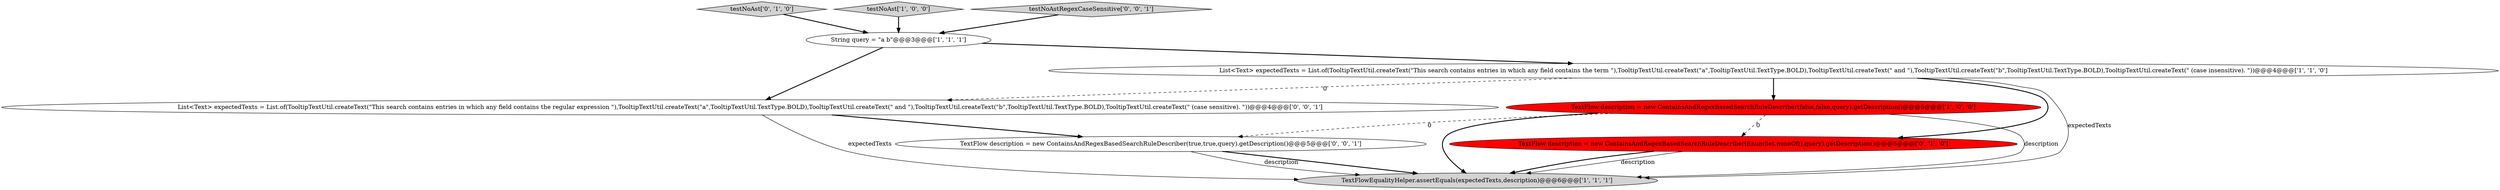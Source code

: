 digraph {
4 [style = filled, label = "List<Text> expectedTexts = List.of(TooltipTextUtil.createText(\"This search contains entries in which any field contains the term \"),TooltipTextUtil.createText(\"a\",TooltipTextUtil.TextType.BOLD),TooltipTextUtil.createText(\" and \"),TooltipTextUtil.createText(\"b\",TooltipTextUtil.TextType.BOLD),TooltipTextUtil.createText(\" (case insensitive). \"))@@@4@@@['1', '1', '0']", fillcolor = white, shape = ellipse image = "AAA0AAABBB1BBB"];
9 [style = filled, label = "TextFlow description = new ContainsAndRegexBasedSearchRuleDescriber(true,true,query).getDescription()@@@5@@@['0', '0', '1']", fillcolor = white, shape = ellipse image = "AAA0AAABBB3BBB"];
5 [style = filled, label = "testNoAst['0', '1', '0']", fillcolor = lightgray, shape = diamond image = "AAA0AAABBB2BBB"];
2 [style = filled, label = "String query = \"a b\"@@@3@@@['1', '1', '1']", fillcolor = white, shape = ellipse image = "AAA0AAABBB1BBB"];
1 [style = filled, label = "TextFlowEqualityHelper.assertEquals(expectedTexts,description)@@@6@@@['1', '1', '1']", fillcolor = lightgray, shape = ellipse image = "AAA0AAABBB1BBB"];
3 [style = filled, label = "testNoAst['1', '0', '0']", fillcolor = lightgray, shape = diamond image = "AAA0AAABBB1BBB"];
7 [style = filled, label = "List<Text> expectedTexts = List.of(TooltipTextUtil.createText(\"This search contains entries in which any field contains the regular expression \"),TooltipTextUtil.createText(\"a\",TooltipTextUtil.TextType.BOLD),TooltipTextUtil.createText(\" and \"),TooltipTextUtil.createText(\"b\",TooltipTextUtil.TextType.BOLD),TooltipTextUtil.createText(\" (case sensitive). \"))@@@4@@@['0', '0', '1']", fillcolor = white, shape = ellipse image = "AAA0AAABBB3BBB"];
0 [style = filled, label = "TextFlow description = new ContainsAndRegexBasedSearchRuleDescriber(false,false,query).getDescription()@@@5@@@['1', '0', '0']", fillcolor = red, shape = ellipse image = "AAA1AAABBB1BBB"];
8 [style = filled, label = "testNoAstRegexCaseSensitive['0', '0', '1']", fillcolor = lightgray, shape = diamond image = "AAA0AAABBB3BBB"];
6 [style = filled, label = "TextFlow description = new ContainsAndRegexBasedSearchRuleDescriber(EnumSet.noneOf(),query).getDescription()@@@5@@@['0', '1', '0']", fillcolor = red, shape = ellipse image = "AAA1AAABBB2BBB"];
7->9 [style = bold, label=""];
6->1 [style = bold, label=""];
5->2 [style = bold, label=""];
7->1 [style = solid, label="expectedTexts"];
0->6 [style = dashed, label="0"];
2->7 [style = bold, label=""];
0->9 [style = dashed, label="0"];
3->2 [style = bold, label=""];
9->1 [style = bold, label=""];
8->2 [style = bold, label=""];
6->1 [style = solid, label="description"];
4->6 [style = bold, label=""];
2->4 [style = bold, label=""];
0->1 [style = bold, label=""];
4->7 [style = dashed, label="0"];
4->1 [style = solid, label="expectedTexts"];
4->0 [style = bold, label=""];
9->1 [style = solid, label="description"];
0->1 [style = solid, label="description"];
}
